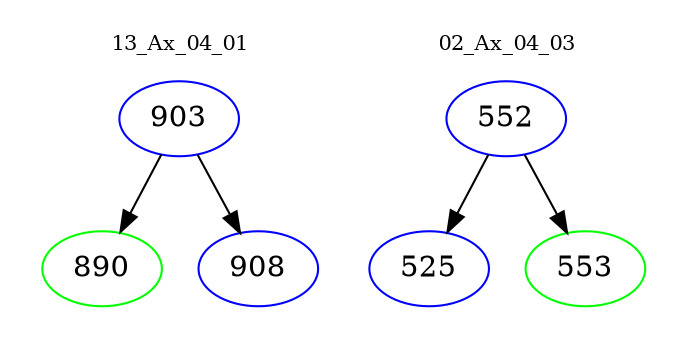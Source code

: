 digraph{
subgraph cluster_0 {
color = white
label = "13_Ax_04_01";
fontsize=10;
T0_903 [label="903", color="blue"]
T0_903 -> T0_890 [color="black"]
T0_890 [label="890", color="green"]
T0_903 -> T0_908 [color="black"]
T0_908 [label="908", color="blue"]
}
subgraph cluster_1 {
color = white
label = "02_Ax_04_03";
fontsize=10;
T1_552 [label="552", color="blue"]
T1_552 -> T1_525 [color="black"]
T1_525 [label="525", color="blue"]
T1_552 -> T1_553 [color="black"]
T1_553 [label="553", color="green"]
}
}
